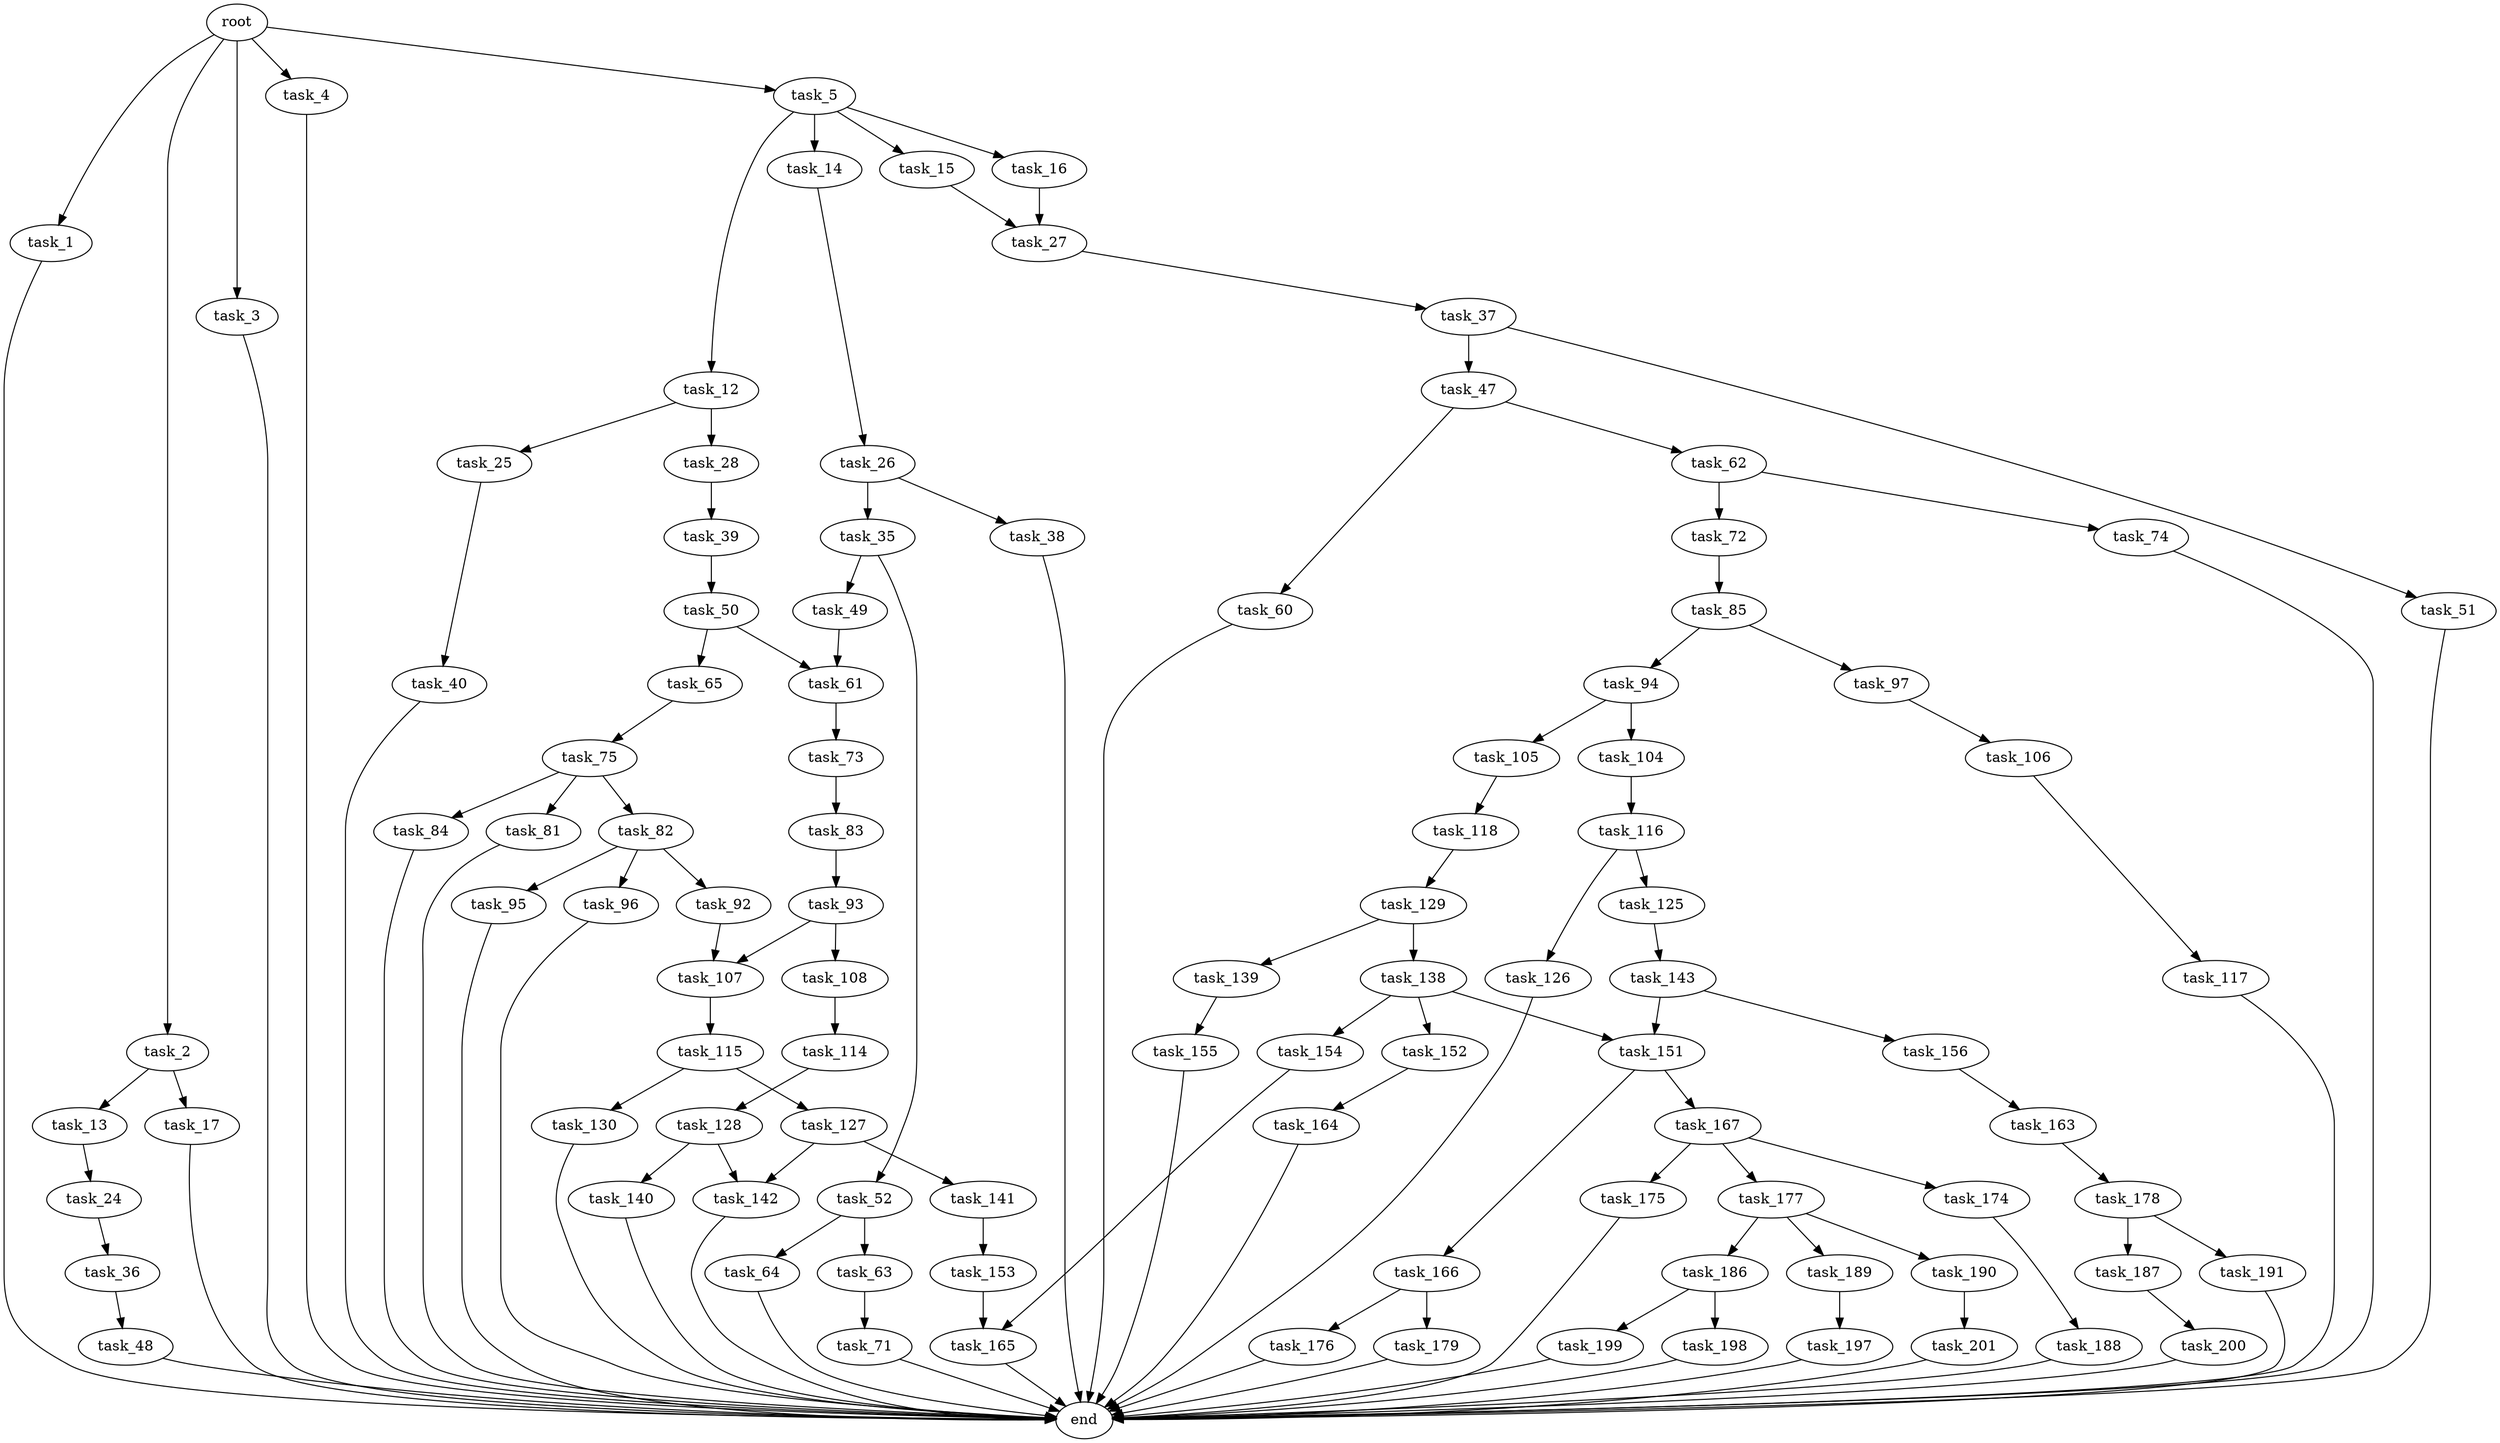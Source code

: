digraph G {
  root [size="0.000000"];
  task_1 [size="369239122804.000000"];
  task_2 [size="2436210446.000000"];
  task_3 [size="5008116730.000000"];
  task_4 [size="68719476736.000000"];
  task_5 [size="39405749934.000000"];
  end [size="0.000000"];
  task_13 [size="8589934592.000000"];
  task_17 [size="24857054362.000000"];
  task_12 [size="5902778560.000000"];
  task_14 [size="751557497704.000000"];
  task_15 [size="549755813888.000000"];
  task_16 [size="325824453502.000000"];
  task_25 [size="7197137894.000000"];
  task_28 [size="78924479793.000000"];
  task_24 [size="368293445632.000000"];
  task_26 [size="572989553802.000000"];
  task_27 [size="68719476736.000000"];
  task_36 [size="1278342395.000000"];
  task_40 [size="1265776138.000000"];
  task_35 [size="846042335247.000000"];
  task_38 [size="8589934592.000000"];
  task_37 [size="8272125920.000000"];
  task_39 [size="4086057828.000000"];
  task_49 [size="2959677991.000000"];
  task_52 [size="7410622920.000000"];
  task_48 [size="9866827264.000000"];
  task_47 [size="2632450866.000000"];
  task_51 [size="2731828403.000000"];
  task_50 [size="549755813888.000000"];
  task_60 [size="190030087792.000000"];
  task_62 [size="549755813888.000000"];
  task_61 [size="17731709622.000000"];
  task_65 [size="6374373550.000000"];
  task_63 [size="18838902128.000000"];
  task_64 [size="38194504081.000000"];
  task_73 [size="549755813888.000000"];
  task_72 [size="20329148893.000000"];
  task_74 [size="618242347206.000000"];
  task_71 [size="166006359507.000000"];
  task_75 [size="635244100821.000000"];
  task_85 [size="9568446230.000000"];
  task_83 [size="111310192864.000000"];
  task_81 [size="600709561808.000000"];
  task_82 [size="2557104654.000000"];
  task_84 [size="119998212204.000000"];
  task_92 [size="33674866962.000000"];
  task_95 [size="1073741824000.000000"];
  task_96 [size="12387605826.000000"];
  task_93 [size="332772245428.000000"];
  task_94 [size="231928233984.000000"];
  task_97 [size="28991029248.000000"];
  task_107 [size="6498632423.000000"];
  task_108 [size="298776839938.000000"];
  task_104 [size="1073741824000.000000"];
  task_105 [size="37934197159.000000"];
  task_106 [size="31136789081.000000"];
  task_116 [size="549755813888.000000"];
  task_118 [size="84818703748.000000"];
  task_117 [size="42495337684.000000"];
  task_115 [size="7780415956.000000"];
  task_114 [size="1073741824000.000000"];
  task_128 [size="732041945771.000000"];
  task_127 [size="22744826416.000000"];
  task_130 [size="782757789696.000000"];
  task_125 [size="1073741824000.000000"];
  task_126 [size="28991029248.000000"];
  task_129 [size="37463502943.000000"];
  task_143 [size="11257884823.000000"];
  task_141 [size="28991029248.000000"];
  task_142 [size="1736778300.000000"];
  task_140 [size="303499852201.000000"];
  task_138 [size="9033369555.000000"];
  task_139 [size="1088513537261.000000"];
  task_151 [size="39012412555.000000"];
  task_152 [size="16234657941.000000"];
  task_154 [size="2291750920.000000"];
  task_155 [size="40018917166.000000"];
  task_153 [size="68719476736.000000"];
  task_156 [size="1073741824000.000000"];
  task_166 [size="5526899834.000000"];
  task_167 [size="231928233984.000000"];
  task_164 [size="231928233984.000000"];
  task_165 [size="1073741824000.000000"];
  task_163 [size="1047018674180.000000"];
  task_178 [size="23283597695.000000"];
  task_176 [size="782757789696.000000"];
  task_179 [size="44574656632.000000"];
  task_174 [size="418352436126.000000"];
  task_175 [size="18226110346.000000"];
  task_177 [size="549755813888.000000"];
  task_188 [size="45703130073.000000"];
  task_186 [size="1556727082.000000"];
  task_189 [size="99445304724.000000"];
  task_190 [size="922624158414.000000"];
  task_187 [size="549755813888.000000"];
  task_191 [size="134217728000.000000"];
  task_198 [size="1073741824000.000000"];
  task_199 [size="5936867221.000000"];
  task_200 [size="4760813528.000000"];
  task_197 [size="13025691026.000000"];
  task_201 [size="134217728000.000000"];

  root -> task_1 [size="1.000000"];
  root -> task_2 [size="1.000000"];
  root -> task_3 [size="1.000000"];
  root -> task_4 [size="1.000000"];
  root -> task_5 [size="1.000000"];
  task_1 -> end [size="1.000000"];
  task_2 -> task_13 [size="134217728.000000"];
  task_2 -> task_17 [size="134217728.000000"];
  task_3 -> end [size="1.000000"];
  task_4 -> end [size="1.000000"];
  task_5 -> task_12 [size="838860800.000000"];
  task_5 -> task_14 [size="838860800.000000"];
  task_5 -> task_15 [size="838860800.000000"];
  task_5 -> task_16 [size="838860800.000000"];
  task_13 -> task_24 [size="33554432.000000"];
  task_17 -> end [size="1.000000"];
  task_12 -> task_25 [size="301989888.000000"];
  task_12 -> task_28 [size="301989888.000000"];
  task_14 -> task_26 [size="536870912.000000"];
  task_15 -> task_27 [size="536870912.000000"];
  task_16 -> task_27 [size="209715200.000000"];
  task_25 -> task_40 [size="301989888.000000"];
  task_28 -> task_39 [size="75497472.000000"];
  task_24 -> task_36 [size="411041792.000000"];
  task_26 -> task_35 [size="411041792.000000"];
  task_26 -> task_38 [size="411041792.000000"];
  task_27 -> task_37 [size="134217728.000000"];
  task_36 -> task_48 [size="75497472.000000"];
  task_40 -> end [size="1.000000"];
  task_35 -> task_49 [size="838860800.000000"];
  task_35 -> task_52 [size="838860800.000000"];
  task_38 -> end [size="1.000000"];
  task_37 -> task_47 [size="301989888.000000"];
  task_37 -> task_51 [size="301989888.000000"];
  task_39 -> task_50 [size="75497472.000000"];
  task_49 -> task_61 [size="75497472.000000"];
  task_52 -> task_63 [size="134217728.000000"];
  task_52 -> task_64 [size="134217728.000000"];
  task_48 -> end [size="1.000000"];
  task_47 -> task_60 [size="75497472.000000"];
  task_47 -> task_62 [size="75497472.000000"];
  task_51 -> end [size="1.000000"];
  task_50 -> task_61 [size="536870912.000000"];
  task_50 -> task_65 [size="536870912.000000"];
  task_60 -> end [size="1.000000"];
  task_62 -> task_72 [size="536870912.000000"];
  task_62 -> task_74 [size="536870912.000000"];
  task_61 -> task_73 [size="536870912.000000"];
  task_65 -> task_75 [size="411041792.000000"];
  task_63 -> task_71 [size="536870912.000000"];
  task_64 -> end [size="1.000000"];
  task_73 -> task_83 [size="536870912.000000"];
  task_72 -> task_85 [size="411041792.000000"];
  task_74 -> end [size="1.000000"];
  task_71 -> end [size="1.000000"];
  task_75 -> task_81 [size="411041792.000000"];
  task_75 -> task_82 [size="411041792.000000"];
  task_75 -> task_84 [size="411041792.000000"];
  task_85 -> task_94 [size="209715200.000000"];
  task_85 -> task_97 [size="209715200.000000"];
  task_83 -> task_93 [size="411041792.000000"];
  task_81 -> end [size="1.000000"];
  task_82 -> task_92 [size="75497472.000000"];
  task_82 -> task_95 [size="75497472.000000"];
  task_82 -> task_96 [size="75497472.000000"];
  task_84 -> end [size="1.000000"];
  task_92 -> task_107 [size="33554432.000000"];
  task_95 -> end [size="1.000000"];
  task_96 -> end [size="1.000000"];
  task_93 -> task_107 [size="411041792.000000"];
  task_93 -> task_108 [size="411041792.000000"];
  task_94 -> task_104 [size="301989888.000000"];
  task_94 -> task_105 [size="301989888.000000"];
  task_97 -> task_106 [size="75497472.000000"];
  task_107 -> task_115 [size="209715200.000000"];
  task_108 -> task_114 [size="411041792.000000"];
  task_104 -> task_116 [size="838860800.000000"];
  task_105 -> task_118 [size="838860800.000000"];
  task_106 -> task_117 [size="838860800.000000"];
  task_116 -> task_125 [size="536870912.000000"];
  task_116 -> task_126 [size="536870912.000000"];
  task_118 -> task_129 [size="209715200.000000"];
  task_117 -> end [size="1.000000"];
  task_115 -> task_127 [size="134217728.000000"];
  task_115 -> task_130 [size="134217728.000000"];
  task_114 -> task_128 [size="838860800.000000"];
  task_128 -> task_140 [size="838860800.000000"];
  task_128 -> task_142 [size="838860800.000000"];
  task_127 -> task_141 [size="838860800.000000"];
  task_127 -> task_142 [size="838860800.000000"];
  task_130 -> end [size="1.000000"];
  task_125 -> task_143 [size="838860800.000000"];
  task_126 -> end [size="1.000000"];
  task_129 -> task_138 [size="75497472.000000"];
  task_129 -> task_139 [size="75497472.000000"];
  task_143 -> task_151 [size="209715200.000000"];
  task_143 -> task_156 [size="209715200.000000"];
  task_141 -> task_153 [size="75497472.000000"];
  task_142 -> end [size="1.000000"];
  task_140 -> end [size="1.000000"];
  task_138 -> task_151 [size="209715200.000000"];
  task_138 -> task_152 [size="209715200.000000"];
  task_138 -> task_154 [size="209715200.000000"];
  task_139 -> task_155 [size="679477248.000000"];
  task_151 -> task_166 [size="679477248.000000"];
  task_151 -> task_167 [size="679477248.000000"];
  task_152 -> task_164 [size="411041792.000000"];
  task_154 -> task_165 [size="209715200.000000"];
  task_155 -> end [size="1.000000"];
  task_153 -> task_165 [size="134217728.000000"];
  task_156 -> task_163 [size="838860800.000000"];
  task_166 -> task_176 [size="301989888.000000"];
  task_166 -> task_179 [size="301989888.000000"];
  task_167 -> task_174 [size="301989888.000000"];
  task_167 -> task_175 [size="301989888.000000"];
  task_167 -> task_177 [size="301989888.000000"];
  task_164 -> end [size="1.000000"];
  task_165 -> end [size="1.000000"];
  task_163 -> task_178 [size="679477248.000000"];
  task_178 -> task_187 [size="75497472.000000"];
  task_178 -> task_191 [size="75497472.000000"];
  task_176 -> end [size="1.000000"];
  task_179 -> end [size="1.000000"];
  task_174 -> task_188 [size="301989888.000000"];
  task_175 -> end [size="1.000000"];
  task_177 -> task_186 [size="536870912.000000"];
  task_177 -> task_189 [size="536870912.000000"];
  task_177 -> task_190 [size="536870912.000000"];
  task_188 -> end [size="1.000000"];
  task_186 -> task_198 [size="33554432.000000"];
  task_186 -> task_199 [size="33554432.000000"];
  task_189 -> task_197 [size="134217728.000000"];
  task_190 -> task_201 [size="679477248.000000"];
  task_187 -> task_200 [size="536870912.000000"];
  task_191 -> end [size="1.000000"];
  task_198 -> end [size="1.000000"];
  task_199 -> end [size="1.000000"];
  task_200 -> end [size="1.000000"];
  task_197 -> end [size="1.000000"];
  task_201 -> end [size="1.000000"];
}
